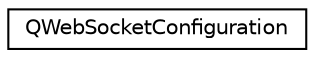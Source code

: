 digraph "Graphical Class Hierarchy"
{
  edge [fontname="Helvetica",fontsize="10",labelfontname="Helvetica",labelfontsize="10"];
  node [fontname="Helvetica",fontsize="10",shape=record];
  rankdir="LR";
  Node0 [label="QWebSocketConfiguration",height=0.2,width=0.4,color="black", fillcolor="white", style="filled",URL="$struct_q_web_socket_configuration.html"];
}
